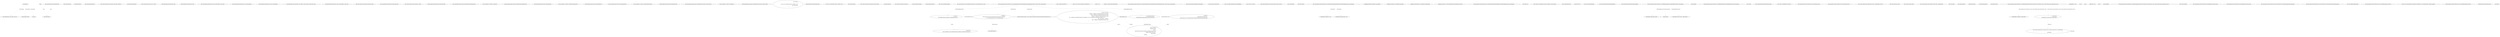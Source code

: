 digraph  {
n49 [label="Nancy.Response", span=""];
n50 [label=string, span=""];
n0 [cluster="lambda expression", label="Entry lambda expression", span="15-15"];
n1 [cluster="lambda expression", label="Exit lambda expression", span="15-15"];
n2 [cluster="Nancy.Response.Response()", label="Entry Nancy.Response.Response()", span="20-20"];
n9 [cluster="System.Collections.Generic.Dictionary<TKey, TValue>.Dictionary()", label="Entry System.Collections.Generic.Dictionary<TKey, TValue>.Dictionary()", span="0-0"];
n8 [cluster="Nancy.Response.Response()", label="Exit Nancy.Response.Response()", span="20-20"];
n10 [cluster="System.Collections.Generic.List<T>.List(int)", label="Entry System.Collections.Generic.List<T>.List(int)", span="0-0"];
n11 [cluster="Nancy.Response.AddCookie(string, string)", label="Entry Nancy.Response.AddCookie(string, string)", span="63-63"];
n13 [cluster="Nancy.Response.AddCookie(string, string)", label="Exit Nancy.Response.AddCookie(string, string)", span="63-63"];
n14 [cluster="Nancy.Response.AddCookie(string, string, System.DateTime?, string, string)", label="Entry Nancy.Response.AddCookie(string, string, System.DateTime?, string, string)", span="73-73"];
n15 [cluster="Nancy.Response.AddCookie(string, string, System.DateTime?)", label="Entry Nancy.Response.AddCookie(string, string, System.DateTime?)", span="68-68"];
n16 [cluster="Nancy.Response.AddCookie(string, string, System.DateTime?)", label="return AddCookie(name, value, expires, null, null);", span="70-70"];
n17 [cluster="Nancy.Response.AddCookie(string, string, System.DateTime?)", label="Exit Nancy.Response.AddCookie(string, string, System.DateTime?)", span="68-68"];
n18 [cluster="Nancy.Response.AddCookie(string, string, System.DateTime?, string, string)", label="return AddCookie(new NancyCookie(name, value){ Expires = expires, Domain = domain, Path = path });", span="75-75"];
n19 [cluster="Nancy.Response.AddCookie(string, string, System.DateTime?, string, string)", label="Exit Nancy.Response.AddCookie(string, string, System.DateTime?, string, string)", span="73-73"];
n20 [cluster="Nancy.Cookies.NancyCookie.NancyCookie(string, string)", label="Entry Nancy.Cookies.NancyCookie.NancyCookie(string, string)", span="10-10"];
n21 [cluster="Nancy.Response.AddCookie(Nancy.Cookies.INancyCookie)", label="Entry Nancy.Response.AddCookie(Nancy.Cookies.INancyCookie)", span="78-78"];
n22 [cluster="Nancy.Response.AddCookie(Nancy.Cookies.INancyCookie)", label="Cookies.Add(nancyCookie)", span="80-80"];
n23 [cluster="Nancy.Response.AddCookie(Nancy.Cookies.INancyCookie)", label="return this;", span="81-81"];
n25 [cluster="System.Collections.Generic.ICollection<T>.Add(T)", label="Entry System.Collections.Generic.ICollection<T>.Add(T)", span="0-0"];
n24 [cluster="Nancy.Response.AddCookie(Nancy.Cookies.INancyCookie)", label="Exit Nancy.Response.AddCookie(Nancy.Cookies.INancyCookie)", span="78-78"];
n26 [cluster="Nancy.Response.implicit operator Nancy.Response(Nancy.HttpStatusCode)", label="Entry Nancy.Response.implicit operator Nancy.Response(Nancy.HttpStatusCode)", span="84-84"];
n27 [cluster="Nancy.Response.implicit operator Nancy.Response(Nancy.HttpStatusCode)", label="return new Response { StatusCode = statusCode };", span="86-86"];
n28 [cluster="Nancy.Response.implicit operator Nancy.Response(Nancy.HttpStatusCode)", label="Exit Nancy.Response.implicit operator Nancy.Response(Nancy.HttpStatusCode)", span="84-84"];
n29 [cluster="Nancy.Response.implicit operator Nancy.Response(int)", label="Entry Nancy.Response.implicit operator Nancy.Response(int)", span="89-89"];
n30 [cluster="Nancy.Response.implicit operator Nancy.Response(int)", label="return new Response { StatusCode = (HttpStatusCode)statusCode };", span="91-91"];
n31 [cluster="Nancy.Response.implicit operator Nancy.Response(int)", label="Exit Nancy.Response.implicit operator Nancy.Response(int)", span="89-89"];
n32 [cluster="Nancy.Response.implicit operator Nancy.Response(string)", label="Entry Nancy.Response.implicit operator Nancy.Response(string)", span="94-94"];
n33 [cluster="Nancy.Response.implicit operator Nancy.Response(string)", label="return new Response { Contents = GetStringContents(contents) };", span="96-96"];
n34 [cluster="Nancy.Response.implicit operator Nancy.Response(string)", label="Exit Nancy.Response.implicit operator Nancy.Response(string)", span="94-94"];
n35 [cluster="Nancy.Response.GetStringContents(string)", label="Entry Nancy.Response.GetStringContents(string)", span="104-104"];
n36 [cluster="Nancy.Response.implicit operator Nancy.Response(System.Action<System.IO.Stream>)", label="Entry Nancy.Response.implicit operator Nancy.Response(System.Action<System.IO.Stream>)", span="99-99"];
n37 [cluster="Nancy.Response.implicit operator Nancy.Response(System.Action<System.IO.Stream>)", label="return new Response { Contents = streamFactory };", span="101-101"];
n38 [cluster="Nancy.Response.implicit operator Nancy.Response(System.Action<System.IO.Stream>)", label="Exit Nancy.Response.implicit operator Nancy.Response(System.Action<System.IO.Stream>)", span="99-99"];
n39 [cluster="Nancy.Response.GetStringContents(string)", label="return stream =>\r\n            {\r\n                var writer = new StreamWriter(stream) { AutoFlush = true };\r\n                writer.Write(contents);\r\n            };", span="106-110"];
n43 [cluster="lambda expression", label="writer.Write(contents)", span="109-109"];
n40 [cluster="Nancy.Response.GetStringContents(string)", label="Exit Nancy.Response.GetStringContents(string)", span="104-104"];
n42 [cluster="lambda expression", label="var writer = new StreamWriter(stream) { AutoFlush = true }", span="108-108"];
n41 [cluster="lambda expression", label="Entry lambda expression", span="106-110"];
n45 [cluster="System.IO.StreamWriter.StreamWriter(System.IO.Stream)", label="Entry System.IO.StreamWriter.StreamWriter(System.IO.Stream)", span="0-0"];
n44 [cluster="lambda expression", label="Exit lambda expression", span="106-110"];
n46 [cluster="System.IO.StreamWriter.Write(string)", label="Entry System.IO.StreamWriter.Write(string)", span="0-0"];
n47 [cluster="Nancy.Response.Dispose()", label="Entry Nancy.Response.Dispose()", span="117-117"];
n48 [cluster="Nancy.Response.Dispose()", label="Exit Nancy.Response.Dispose()", span="117-117"];
m0_40 [cluster="Unk.GetUrlAndPathComponents", file="DefaultXmlSerializerTests.cs", label="Entry Unk.GetUrlAndPathComponents", span=""];
m0_68 [cluster="long.TryParse(string, System.Globalization.NumberStyles, System.IFormatProvider, out long)", file="DefaultXmlSerializerTests.cs", label="Entry long.TryParse(string, System.Globalization.NumberStyles, System.IFormatProvider, out long)", span="0-0"];
m0_25 [cluster="Nancy.Hosting.Wcf.NancyWcfGenericService.CreateNancyRequestFromIncomingWebRequest(IncomingWebRequestContext, System.IO.Stream, OperationContext)", file="DefaultXmlSerializerTests.cs", label="Entry Nancy.Hosting.Wcf.NancyWcfGenericService.CreateNancyRequestFromIncomingWebRequest(IncomingWebRequestContext, System.IO.Stream, OperationContext)", span="70-70"];
m0_26 [cluster="Nancy.Hosting.Wcf.NancyWcfGenericService.CreateNancyRequestFromIncomingWebRequest(IncomingWebRequestContext, System.IO.Stream, OperationContext)", file="DefaultXmlSerializerTests.cs", label="var address =\r\n                ((RemoteEndpointMessageProperty)\r\n                 OperationContext.Current.IncomingMessageProperties[RemoteEndpointMessageProperty.Name])", span="72-74"];
m0_27 [cluster="Nancy.Hosting.Wcf.NancyWcfGenericService.CreateNancyRequestFromIncomingWebRequest(IncomingWebRequestContext, System.IO.Stream, OperationContext)", file="DefaultXmlSerializerTests.cs", label="var baseUri =\r\n                GetUrlAndPathComponents(webRequest.UriTemplateMatch.BaseUri)", span="76-77"];
m0_30 [cluster="Nancy.Hosting.Wcf.NancyWcfGenericService.CreateNancyRequestFromIncomingWebRequest(IncomingWebRequestContext, System.IO.Stream, OperationContext)", file="DefaultXmlSerializerTests.cs", label="var relativeUri =\r\n                baseUri.MakeRelativeUri(GetUrlAndPathComponents(webRequest.UriTemplateMatch.RequestUri))", span="84-85"];
m0_31 [cluster="Nancy.Hosting.Wcf.NancyWcfGenericService.CreateNancyRequestFromIncomingWebRequest(IncomingWebRequestContext, System.IO.Stream, OperationContext)", file="DefaultXmlSerializerTests.cs", label="var expectedRequestLength =\r\n                GetExpectedRequestLength(webRequest.Headers.ToDictionary())", span="87-88"];
m0_32 [cluster="Nancy.Hosting.Wcf.NancyWcfGenericService.CreateNancyRequestFromIncomingWebRequest(IncomingWebRequestContext, System.IO.Stream, OperationContext)", file="DefaultXmlSerializerTests.cs", label="var nancyUrl = new Url {\r\n                BasePath = webRequest.UriTemplateMatch.BaseUri.AbsolutePath,\r\n                Scheme = webRequest.UriTemplateMatch.RequestUri.Scheme,\r\n                HostName = webRequest.UriTemplateMatch.BaseUri.Host,\r\n                Port = webRequest.UriTemplateMatch.RequestUri.IsDefaultPort ? null : (int?)webRequest.UriTemplateMatch.RequestUri.Port,                    \r\n                Path = string.Concat(''/'', relativeUri),\r\n                Query = webRequest.UriTemplateMatch.RequestUri.Query\r\n            }", span="90-97"];
m0_34 [cluster="Nancy.Hosting.Wcf.NancyWcfGenericService.CreateNancyRequestFromIncomingWebRequest(IncomingWebRequestContext, System.IO.Stream, OperationContext)", file="DefaultXmlSerializerTests.cs", label="context.ServiceSecurityContext != null && context.ServiceSecurityContext.AuthorizationContext.ClaimSets.Count > 0", span="101-101"];
m0_35 [cluster="Nancy.Hosting.Wcf.NancyWcfGenericService.CreateNancyRequestFromIncomingWebRequest(IncomingWebRequestContext, System.IO.Stream, OperationContext)", file="DefaultXmlSerializerTests.cs", label="var claimset =\r\n                    context.ServiceSecurityContext.AuthorizationContext.ClaimSets.FirstOrDefault(\r\n                        c => c is X509CertificateClaimSet) as X509CertificateClaimSet", span="103-105"];
m0_38 [cluster="Nancy.Hosting.Wcf.NancyWcfGenericService.CreateNancyRequestFromIncomingWebRequest(IncomingWebRequestContext, System.IO.Stream, OperationContext)", file="DefaultXmlSerializerTests.cs", label="return new Request(\r\n                webRequest.Method,\r\n                nancyUrl,\r\n                RequestStream.FromStream(requestBody, expectedRequestLength, false),\r\n                webRequest.Headers.ToDictionary(),\r\n                address.Address, \r\n                certificate);", span="113-119"];
m0_28 [cluster="Nancy.Hosting.Wcf.NancyWcfGenericService.CreateNancyRequestFromIncomingWebRequest(IncomingWebRequestContext, System.IO.Stream, OperationContext)", file="DefaultXmlSerializerTests.cs", label="!baseUri.OriginalString.EndsWith(''/'')", span="79-79"];
m0_29 [cluster="Nancy.Hosting.Wcf.NancyWcfGenericService.CreateNancyRequestFromIncomingWebRequest(IncomingWebRequestContext, System.IO.Stream, OperationContext)", file="DefaultXmlSerializerTests.cs", label="baseUri = new Uri(string.Concat(baseUri.OriginalString, ''/''))", span="81-81"];
m0_33 [cluster="Nancy.Hosting.Wcf.NancyWcfGenericService.CreateNancyRequestFromIncomingWebRequest(IncomingWebRequestContext, System.IO.Stream, OperationContext)", file="DefaultXmlSerializerTests.cs", label="byte[] certificate = null", span="99-99"];
m0_36 [cluster="Nancy.Hosting.Wcf.NancyWcfGenericService.CreateNancyRequestFromIncomingWebRequest(IncomingWebRequestContext, System.IO.Stream, OperationContext)", file="DefaultXmlSerializerTests.cs", label="claimset != null", span="107-107"];
m0_37 [cluster="Nancy.Hosting.Wcf.NancyWcfGenericService.CreateNancyRequestFromIncomingWebRequest(IncomingWebRequestContext, System.IO.Stream, OperationContext)", file="DefaultXmlSerializerTests.cs", label="certificate = claimset.X509Certificate.RawData", span="109-109"];
m0_39 [cluster="Nancy.Hosting.Wcf.NancyWcfGenericService.CreateNancyRequestFromIncomingWebRequest(IncomingWebRequestContext, System.IO.Stream, OperationContext)", file="DefaultXmlSerializerTests.cs", label="Exit Nancy.Hosting.Wcf.NancyWcfGenericService.CreateNancyRequestFromIncomingWebRequest(IncomingWebRequestContext, System.IO.Stream, OperationContext)", span="70-70"];
m0_16 [cluster="Nancy.INancyEngine.HandleRequest(Nancy.Request)", file="DefaultXmlSerializerTests.cs", label="Entry Nancy.INancyEngine.HandleRequest(Nancy.Request)", span="21-21"];
m0_24 [cluster="Nancy.NancyContext.Dispose()", file="DefaultXmlSerializerTests.cs", label="Entry Nancy.NancyContext.Dispose()", span="115-115"];
m0_15 [cluster="Unk.CreateNancyRequestFromIncomingWebRequest", file="DefaultXmlSerializerTests.cs", label="Entry Unk.CreateNancyRequestFromIncomingWebRequest", span=""];
m0_42 [cluster="System.Uri.Uri(string)", file="DefaultXmlSerializerTests.cs", label="Entry System.Uri.Uri(string)", span="0-0"];
m0_51 [cluster="Nancy.IO.RequestStream.FromStream(System.IO.Stream, long, bool)", file="DefaultXmlSerializerTests.cs", label="Entry Nancy.IO.RequestStream.FromStream(System.IO.Stream, long, bool)", span="273-273"];
m0_45 [cluster="Unk.ToDictionary", file="DefaultXmlSerializerTests.cs", label="Entry Unk.ToDictionary", span=""];
m0_88 [cluster="object.ToString()", file="DefaultXmlSerializerTests.cs", label="Entry object.ToString()", span="0-0"];
m0_73 [cluster="Nancy.Hosting.Wcf.NancyWcfGenericService.SetNancyResponseToOutgoingWebResponse(OutgoingWebResponseContext, Nancy.Response)", file="DefaultXmlSerializerTests.cs", label="Entry Nancy.Hosting.Wcf.NancyWcfGenericService.SetNancyResponseToOutgoingWebResponse(OutgoingWebResponseContext, Nancy.Response)", span="156-156"];
m0_74 [cluster="Nancy.Hosting.Wcf.NancyWcfGenericService.SetNancyResponseToOutgoingWebResponse(OutgoingWebResponseContext, Nancy.Response)", file="DefaultXmlSerializerTests.cs", label="SetHttpResponseHeaders(webResponse, nancyResponse)", span="158-158"];
m0_75 [cluster="Nancy.Hosting.Wcf.NancyWcfGenericService.SetNancyResponseToOutgoingWebResponse(OutgoingWebResponseContext, Nancy.Response)", file="DefaultXmlSerializerTests.cs", label="nancyResponse.ContentType != null", span="160-160"];
m0_76 [cluster="Nancy.Hosting.Wcf.NancyWcfGenericService.SetNancyResponseToOutgoingWebResponse(OutgoingWebResponseContext, Nancy.Response)", file="DefaultXmlSerializerTests.cs", label="webResponse.ContentType = nancyResponse.ContentType", span="162-162"];
m0_77 [cluster="Nancy.Hosting.Wcf.NancyWcfGenericService.SetNancyResponseToOutgoingWebResponse(OutgoingWebResponseContext, Nancy.Response)", file="DefaultXmlSerializerTests.cs", label="nancyResponse.StatusDescription != null", span="165-165"];
m0_78 [cluster="Nancy.Hosting.Wcf.NancyWcfGenericService.SetNancyResponseToOutgoingWebResponse(OutgoingWebResponseContext, Nancy.Response)", file="DefaultXmlSerializerTests.cs", label="webResponse.StatusDescription = nancyResponse.StatusDescription", span="167-167"];
m0_79 [cluster="Nancy.Hosting.Wcf.NancyWcfGenericService.SetNancyResponseToOutgoingWebResponse(OutgoingWebResponseContext, Nancy.Response)", file="DefaultXmlSerializerTests.cs", label="webResponse.StatusCode = (System.Net.HttpStatusCode)nancyResponse.StatusCode", span="170-170"];
m0_80 [cluster="Nancy.Hosting.Wcf.NancyWcfGenericService.SetNancyResponseToOutgoingWebResponse(OutgoingWebResponseContext, Nancy.Response)", file="DefaultXmlSerializerTests.cs", label="Exit Nancy.Hosting.Wcf.NancyWcfGenericService.SetNancyResponseToOutgoingWebResponse(OutgoingWebResponseContext, Nancy.Response)", span="156-156"];
m0_50 [cluster="Request.cstr", file="DefaultXmlSerializerTests.cs", label="Entry Request.cstr", span=""];
m0_72 [cluster="System.Uri.GetComponents(System.UriComponents, System.UriFormat)", file="DefaultXmlSerializerTests.cs", label="Entry System.Uri.GetComponents(System.UriComponents, System.UriFormat)", span="0-0"];
m0_41 [cluster="string.EndsWith(string)", file="DefaultXmlSerializerTests.cs", label="Entry string.EndsWith(string)", span="0-0"];
m0_47 [cluster="Nancy.Url.Url()", file="DefaultXmlSerializerTests.cs", label="Entry Nancy.Url.Url()", span="16-16"];
m0_18 [cluster="Unk.CreateStreamResponse", file="DefaultXmlSerializerTests.cs", label="Entry Unk.CreateStreamResponse", span=""];
m0_17 [cluster="Unk.SetNancyResponseToOutgoingWebResponse", file="DefaultXmlSerializerTests.cs", label="Entry Unk.SetNancyResponseToOutgoingWebResponse", span=""];
m0_7 [cluster="Nancy.Bootstrapper.INancyBootstrapper.GetEngine()", file="DefaultXmlSerializerTests.cs", label="Entry Nancy.Bootstrapper.INancyBootstrapper.GetEngine()", span="16-16"];
m0_81 [cluster="Nancy.Hosting.Wcf.NancyWcfGenericService.SetHttpResponseHeaders(OutgoingWebResponseContext, Nancy.Response)", file="DefaultXmlSerializerTests.cs", label="Entry Nancy.Hosting.Wcf.NancyWcfGenericService.SetHttpResponseHeaders(OutgoingWebResponseContext, Nancy.Response)", span="173-173"];
m0_82 [cluster="Nancy.Hosting.Wcf.NancyWcfGenericService.SetHttpResponseHeaders(OutgoingWebResponseContext, Nancy.Response)", file="DefaultXmlSerializerTests.cs", label="response.Headers", span="175-175"];
m0_83 [cluster="Nancy.Hosting.Wcf.NancyWcfGenericService.SetHttpResponseHeaders(OutgoingWebResponseContext, Nancy.Response)", file="DefaultXmlSerializerTests.cs", label="context.Headers.Add(kvp.Key, kvp.Value)", span="177-177"];
m0_84 [cluster="Nancy.Hosting.Wcf.NancyWcfGenericService.SetHttpResponseHeaders(OutgoingWebResponseContext, Nancy.Response)", file="DefaultXmlSerializerTests.cs", label="response.Cookies", span="179-179"];
m0_85 [cluster="Nancy.Hosting.Wcf.NancyWcfGenericService.SetHttpResponseHeaders(OutgoingWebResponseContext, Nancy.Response)", file="DefaultXmlSerializerTests.cs", label="context.Headers.Add(''Set-Cookie'', cookie.ToString())", span="181-181"];
m0_86 [cluster="Nancy.Hosting.Wcf.NancyWcfGenericService.SetHttpResponseHeaders(OutgoingWebResponseContext, Nancy.Response)", file="DefaultXmlSerializerTests.cs", label="Exit Nancy.Hosting.Wcf.NancyWcfGenericService.SetHttpResponseHeaders(OutgoingWebResponseContext, Nancy.Response)", span="173-173"];
m0_87 [cluster="Unk.Add", file="DefaultXmlSerializerTests.cs", label="Entry Unk.Add", span=""];
m0_6 [cluster="Nancy.Bootstrapper.INancyBootstrapper.Initialise()", file="DefaultXmlSerializerTests.cs", label="Entry Nancy.Bootstrapper.INancyBootstrapper.Initialise()", span="10-10"];
m0_44 [cluster="System.Uri.MakeRelativeUri(System.Uri)", file="DefaultXmlSerializerTests.cs", label="Entry System.Uri.MakeRelativeUri(System.Uri)", span="0-0"];
m0_0 [cluster="Nancy.Hosting.Wcf.NancyWcfGenericService.NancyWcfGenericService()", file="DefaultXmlSerializerTests.cs", label="Entry Nancy.Hosting.Wcf.NancyWcfGenericService.NancyWcfGenericService()", span="28-28"];
m0_1 [cluster="Nancy.Hosting.Wcf.NancyWcfGenericService.NancyWcfGenericService()", file="DefaultXmlSerializerTests.cs", label="Exit Nancy.Hosting.Wcf.NancyWcfGenericService.NancyWcfGenericService()", span="28-28"];
m0_67 [cluster="System.Collections.Generic.IEnumerable<TSource>.SingleOrDefault<TSource>()", file="DefaultXmlSerializerTests.cs", label="Entry System.Collections.Generic.IEnumerable<TSource>.SingleOrDefault<TSource>()", span="0-0"];
m0_43 [cluster="string.Concat(string, string)", file="DefaultXmlSerializerTests.cs", label="Entry string.Concat(string, string)", span="0-0"];
m0_48 [cluster="string.Concat(object, object)", file="DefaultXmlSerializerTests.cs", label="Entry string.Concat(object, object)", span="0-0"];
m0_66 [cluster="System.Collections.Generic.IDictionary<TKey, TValue>.ContainsKey(TKey)", file="DefaultXmlSerializerTests.cs", label="Entry System.Collections.Generic.IDictionary<TKey, TValue>.ContainsKey(TKey)", span="0-0"];
m0_23 [cluster="Unk.Contents", file="DefaultXmlSerializerTests.cs", label="Entry Unk.Contents", span=""];
m0_52 [cluster="lambda expression", file="DefaultXmlSerializerTests.cs", label="Entry lambda expression", span="105-105"];
m0_19 [cluster="lambda expression", file="DefaultXmlSerializerTests.cs", label="Entry lambda expression", span="62-66"];
m0_22 [cluster="lambda expression", file="DefaultXmlSerializerTests.cs", label="Exit lambda expression", span="62-66"];
m0_53 [cluster="lambda expression", file="DefaultXmlSerializerTests.cs", label="c is X509CertificateClaimSet", span="105-105"];
m0_54 [cluster="lambda expression", file="DefaultXmlSerializerTests.cs", label="Exit lambda expression", span="105-105"];
m0_55 [cluster="Nancy.Hosting.Wcf.NancyWcfGenericService.GetExpectedRequestLength(System.Collections.Generic.IDictionary<string, System.Collections.Generic.IEnumerable<string>>)", file="DefaultXmlSerializerTests.cs", label="Entry Nancy.Hosting.Wcf.NancyWcfGenericService.GetExpectedRequestLength(System.Collections.Generic.IDictionary<string, System.Collections.Generic.IEnumerable<string>>)", span="122-122"];
m0_56 [cluster="Nancy.Hosting.Wcf.NancyWcfGenericService.GetExpectedRequestLength(System.Collections.Generic.IDictionary<string, System.Collections.Generic.IEnumerable<string>>)", file="DefaultXmlSerializerTests.cs", label="incomingHeaders == null", span="124-124"];
m0_58 [cluster="Nancy.Hosting.Wcf.NancyWcfGenericService.GetExpectedRequestLength(System.Collections.Generic.IDictionary<string, System.Collections.Generic.IEnumerable<string>>)", file="DefaultXmlSerializerTests.cs", label="!incomingHeaders.ContainsKey(''Content-Length'')", span="129-129"];
m0_60 [cluster="Nancy.Hosting.Wcf.NancyWcfGenericService.GetExpectedRequestLength(System.Collections.Generic.IDictionary<string, System.Collections.Generic.IEnumerable<string>>)", file="DefaultXmlSerializerTests.cs", label="var headerValue =\r\n                incomingHeaders[''Content-Length''].SingleOrDefault()", span="134-135"];
m0_57 [cluster="Nancy.Hosting.Wcf.NancyWcfGenericService.GetExpectedRequestLength(System.Collections.Generic.IDictionary<string, System.Collections.Generic.IEnumerable<string>>)", file="DefaultXmlSerializerTests.cs", label="return 0;", span="126-126"];
m0_59 [cluster="Nancy.Hosting.Wcf.NancyWcfGenericService.GetExpectedRequestLength(System.Collections.Generic.IDictionary<string, System.Collections.Generic.IEnumerable<string>>)", file="DefaultXmlSerializerTests.cs", label="return 0;", span="131-131"];
m0_61 [cluster="Nancy.Hosting.Wcf.NancyWcfGenericService.GetExpectedRequestLength(System.Collections.Generic.IDictionary<string, System.Collections.Generic.IEnumerable<string>>)", file="DefaultXmlSerializerTests.cs", label="headerValue == null", span="137-137"];
m0_64 [cluster="Nancy.Hosting.Wcf.NancyWcfGenericService.GetExpectedRequestLength(System.Collections.Generic.IDictionary<string, System.Collections.Generic.IEnumerable<string>>)", file="DefaultXmlSerializerTests.cs", label="return !long.TryParse(headerValue, NumberStyles.Any, CultureInfo.InvariantCulture, out contentLength) ?\r\n                0 :\r\n                contentLength;", span="144-146"];
m0_62 [cluster="Nancy.Hosting.Wcf.NancyWcfGenericService.GetExpectedRequestLength(System.Collections.Generic.IDictionary<string, System.Collections.Generic.IEnumerable<string>>)", file="DefaultXmlSerializerTests.cs", label="return 0;", span="139-139"];
m0_63 [cluster="Nancy.Hosting.Wcf.NancyWcfGenericService.GetExpectedRequestLength(System.Collections.Generic.IDictionary<string, System.Collections.Generic.IEnumerable<string>>)", file="DefaultXmlSerializerTests.cs", label="long contentLength", span="142-142"];
m0_65 [cluster="Nancy.Hosting.Wcf.NancyWcfGenericService.GetExpectedRequestLength(System.Collections.Generic.IDictionary<string, System.Collections.Generic.IEnumerable<string>>)", file="DefaultXmlSerializerTests.cs", label="Exit Nancy.Hosting.Wcf.NancyWcfGenericService.GetExpectedRequestLength(System.Collections.Generic.IDictionary<string, System.Collections.Generic.IEnumerable<string>>)", span="122-122"];
m0_49 [cluster="Unk.FirstOrDefault", file="DefaultXmlSerializerTests.cs", label="Entry Unk.FirstOrDefault", span=""];
m0_8 [cluster="Nancy.Hosting.Wcf.NancyWcfGenericService.HandleRequests(System.IO.Stream)", file="DefaultXmlSerializerTests.cs", label="Entry Nancy.Hosting.Wcf.NancyWcfGenericService.HandleRequests(System.IO.Stream)", span="49-49"];
m0_14 [cluster="Nancy.Hosting.Wcf.NancyWcfGenericService.HandleRequests(System.IO.Stream)", file="DefaultXmlSerializerTests.cs", label="Exit Nancy.Hosting.Wcf.NancyWcfGenericService.HandleRequests(System.IO.Stream)", span="49-49"];
m0_2 [cluster="Nancy.Hosting.Wcf.NancyWcfGenericService.NancyWcfGenericService(Nancy.Bootstrapper.INancyBootstrapper)", file="DefaultXmlSerializerTests.cs", label="Entry Nancy.Hosting.Wcf.NancyWcfGenericService.NancyWcfGenericService(Nancy.Bootstrapper.INancyBootstrapper)", span="37-37"];
m0_5 [cluster="Nancy.Hosting.Wcf.NancyWcfGenericService.NancyWcfGenericService(Nancy.Bootstrapper.INancyBootstrapper)", file="DefaultXmlSerializerTests.cs", label="Exit Nancy.Hosting.Wcf.NancyWcfGenericService.NancyWcfGenericService(Nancy.Bootstrapper.INancyBootstrapper)", span="37-37"];
m0_46 [cluster="Unk.GetExpectedRequestLength", file="DefaultXmlSerializerTests.cs", label="Entry Unk.GetExpectedRequestLength", span=""];
m0_69 [cluster="Nancy.Hosting.Wcf.NancyWcfGenericService.GetUrlAndPathComponents(System.Uri)", file="DefaultXmlSerializerTests.cs", label="Entry Nancy.Hosting.Wcf.NancyWcfGenericService.GetUrlAndPathComponents(System.Uri)", span="149-149"];
m0_70 [cluster="Nancy.Hosting.Wcf.NancyWcfGenericService.GetUrlAndPathComponents(System.Uri)", file="DefaultXmlSerializerTests.cs", label="return new Uri(uri.GetComponents(UriComponents.SchemeAndServer | UriComponents.Path, UriFormat.Unescaped));", span="153-153"];
m0_71 [cluster="Nancy.Hosting.Wcf.NancyWcfGenericService.GetUrlAndPathComponents(System.Uri)", file="DefaultXmlSerializerTests.cs", label="Exit Nancy.Hosting.Wcf.NancyWcfGenericService.GetUrlAndPathComponents(System.Uri)", span="149-149"];
m0_89 [file="DefaultXmlSerializerTests.cs", label="Nancy.Hosting.Wcf.NancyWcfGenericService", span=""];
m0_90 [file="DefaultXmlSerializerTests.cs", label=nancyContext, span=""];
n49 -> n16  [color=darkseagreen4, key=1, label="Nancy.Response", style=dashed];
n49 -> n22  [color=darkseagreen4, key=1, label="Nancy.Response", style=dashed];
n49 -> n23  [color=darkseagreen4, key=1, label="Nancy.Response", style=dashed];
n50 -> n43  [color=darkseagreen4, key=1, label=string, style=dashed];
n35 -> n43  [color=darkseagreen4, key=1, label=string, style=dashed];
m0_25 -> m0_27  [color=darkseagreen4, key=1, label=IncomingWebRequestContext, style=dashed];
m0_25 -> m0_30  [color=darkseagreen4, key=1, label=IncomingWebRequestContext, style=dashed];
m0_25 -> m0_31  [color=darkseagreen4, key=1, label=IncomingWebRequestContext, style=dashed];
m0_25 -> m0_34  [color=darkseagreen4, key=1, label=OperationContext, style=dashed];
m0_25 -> m0_35  [color=darkseagreen4, key=1, label=OperationContext, style=dashed];
m0_25 -> m0_38  [color=darkseagreen4, key=1, label=IncomingWebRequestContext, style=dashed];
m0_26 -> m0_38  [color=darkseagreen4, key=1, label=address, style=dashed];
m0_27 -> m0_30  [color=darkseagreen4, key=1, label=baseUri, style=dashed];
m0_31 -> m0_38  [color=darkseagreen4, key=1, label=expectedRequestLength, style=dashed];
m0_32 -> m0_38  [color=darkseagreen4, key=1, label=nancyUrl, style=dashed];
m0_35 -> m0_52  [color=darkseagreen4, key=1, label="lambda expression", style=dashed];
m0_33 -> m0_38  [color=darkseagreen4, key=1, label=certificate, style=dashed];
m0_73 -> m0_75  [color=darkseagreen4, key=1, label="Nancy.Response", style=dashed];
m0_73 -> m0_77  [color=darkseagreen4, key=1, label="Nancy.Response", style=dashed];
m0_81 -> m0_83  [color=darkseagreen4, key=1, label=OutgoingWebResponseContext, style=dashed];
m0_81 -> m0_84  [color=darkseagreen4, key=1, label="Nancy.Response", style=dashed];
m0_81 -> m0_85  [color=darkseagreen4, key=1, label=OutgoingWebResponseContext, style=dashed];
m0_83 -> m0_83  [color=darkseagreen4, key=1, label=kvp, style=dashed];
m0_55 -> m0_58  [color=darkseagreen4, key=1, label="System.Collections.Generic.IDictionary<string, System.Collections.Generic.IEnumerable<string>>", style=dashed];
m0_55 -> m0_60  [color=darkseagreen4, key=1, label="System.Collections.Generic.IDictionary<string, System.Collections.Generic.IEnumerable<string>>", style=dashed];
m0_60 -> m0_64  [color=darkseagreen4, key=1, label=headerValue, style=dashed];
m0_64 -> m0_64  [color=darkseagreen4, key=1, label=contentLength, style=dashed];
}

